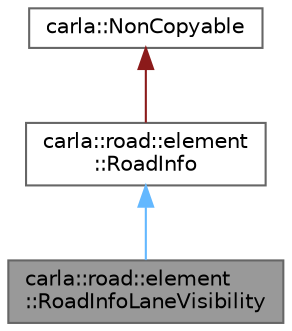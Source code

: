 digraph "carla::road::element::RoadInfoLaneVisibility"
{
 // INTERACTIVE_SVG=YES
 // LATEX_PDF_SIZE
  bgcolor="transparent";
  edge [fontname=Helvetica,fontsize=10,labelfontname=Helvetica,labelfontsize=10];
  node [fontname=Helvetica,fontsize=10,shape=box,height=0.2,width=0.4];
  Node1 [id="Node000001",label="carla::road::element\l::RoadInfoLaneVisibility",height=0.2,width=0.4,color="gray40", fillcolor="grey60", style="filled", fontcolor="black",tooltip="Each lane within a road cross section may be provided with several entries defining the visibility in..."];
  Node2 -> Node1 [id="edge1_Node000001_Node000002",dir="back",color="steelblue1",style="solid",tooltip=" "];
  Node2 [id="Node000002",label="carla::road::element\l::RoadInfo",height=0.2,width=0.4,color="gray40", fillcolor="white", style="filled",URL="$d6/d0f/classcarla_1_1road_1_1element_1_1RoadInfo.html",tooltip=" "];
  Node3 -> Node2 [id="edge2_Node000002_Node000003",dir="back",color="firebrick4",style="solid",tooltip=" "];
  Node3 [id="Node000003",label="carla::NonCopyable",height=0.2,width=0.4,color="gray40", fillcolor="white", style="filled",URL="$d4/d8b/classcarla_1_1NonCopyable.html",tooltip="Inherit (privately) to suppress copy/move construction and assignment."];
}
